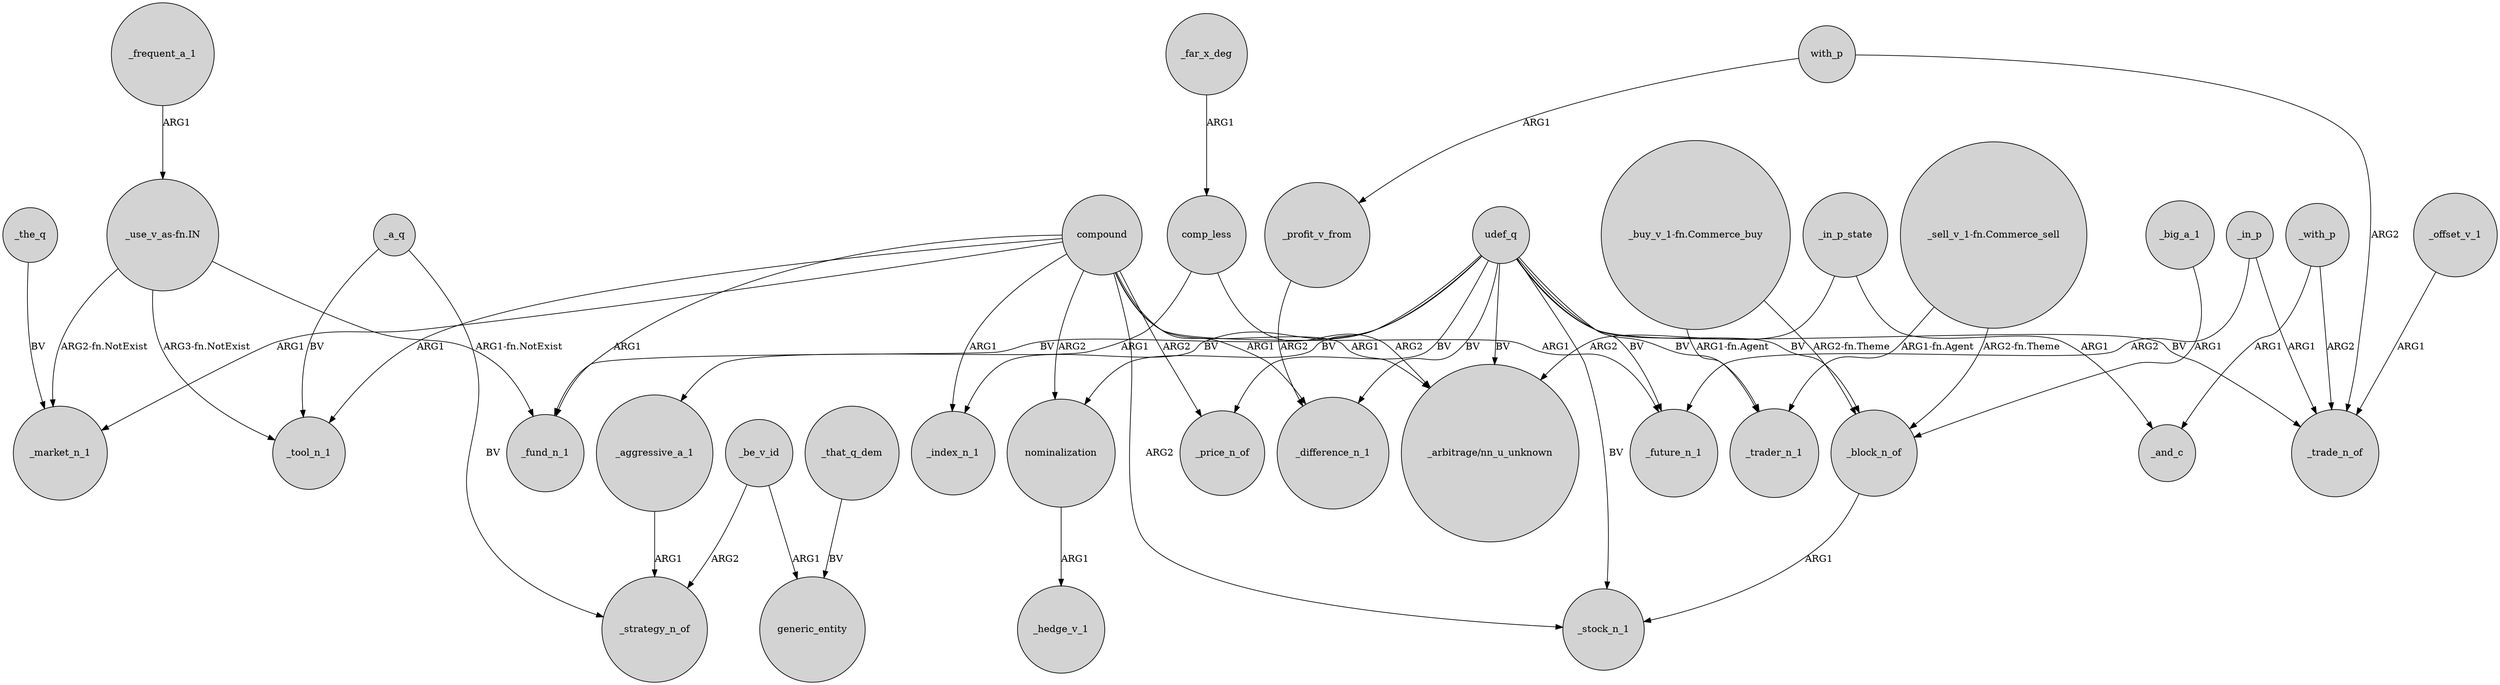 digraph {
	node [shape=circle style=filled]
	with_p -> _profit_v_from [label=ARG1]
	udef_q -> _block_n_of [label=BV]
	comp_less -> _aggressive_a_1 [label=ARG1]
	udef_q -> _trade_n_of [label=BV]
	"_sell_v_1-fn.Commerce_sell" -> _block_n_of [label="ARG2-fn.Theme"]
	compound -> _price_n_of [label=ARG2]
	"_use_v_as-fn.IN" -> _market_n_1 [label="ARG2-fn.NotExist"]
	compound -> _future_n_1 [label=ARG1]
	_in_p_state -> _and_c [label=ARG1]
	"_buy_v_1-fn.Commerce_buy" -> _trader_n_1 [label="ARG1-fn.Agent"]
	udef_q -> _price_n_of [label=BV]
	_that_q_dem -> generic_entity [label=BV]
	udef_q -> _trader_n_1 [label=BV]
	_in_p -> _trade_n_of [label=ARG1]
	_in_p -> _future_n_1 [label=ARG2]
	_be_v_id -> _strategy_n_of [label=ARG2]
	compound -> nominalization [label=ARG2]
	_be_v_id -> generic_entity [label=ARG1]
	_aggressive_a_1 -> _strategy_n_of [label=ARG1]
	udef_q -> _index_n_1 [label=BV]
	_in_p_state -> "_arbitrage/nn_u_unknown" [label=ARG2]
	compound -> _stock_n_1 [label=ARG2]
	_a_q -> _tool_n_1 [label=BV]
	_big_a_1 -> _block_n_of [label=ARG1]
	udef_q -> _stock_n_1 [label=BV]
	_block_n_of -> _stock_n_1 [label=ARG1]
	udef_q -> "_arbitrage/nn_u_unknown" [label=BV]
	"_buy_v_1-fn.Commerce_buy" -> _block_n_of [label="ARG2-fn.Theme"]
	_with_p -> _trade_n_of [label=ARG2]
	compound -> "_arbitrage/nn_u_unknown" [label=ARG1]
	udef_q -> _future_n_1 [label=BV]
	_frequent_a_1 -> "_use_v_as-fn.IN" [label=ARG1]
	_offset_v_1 -> _trade_n_of [label=ARG1]
	udef_q -> _fund_n_1 [label=BV]
	udef_q -> nominalization [label=BV]
	comp_less -> "_arbitrage/nn_u_unknown" [label=ARG2]
	_a_q -> _strategy_n_of [label=BV]
	compound -> _difference_n_1 [label=ARG1]
	"_use_v_as-fn.IN" -> _tool_n_1 [label="ARG3-fn.NotExist"]
	nominalization -> _hedge_v_1 [label=ARG1]
	"_sell_v_1-fn.Commerce_sell" -> _trader_n_1 [label="ARG1-fn.Agent"]
	_far_x_deg -> comp_less [label=ARG1]
	with_p -> _trade_n_of [label=ARG2]
	_profit_v_from -> _difference_n_1 [label=ARG2]
	compound -> _market_n_1 [label=ARG1]
	udef_q -> _difference_n_1 [label=BV]
	"_use_v_as-fn.IN" -> _fund_n_1 [label="ARG1-fn.NotExist"]
	_with_p -> _and_c [label=ARG1]
	_the_q -> _market_n_1 [label=BV]
	compound -> _tool_n_1 [label=ARG1]
	compound -> _fund_n_1 [label=ARG1]
	compound -> _index_n_1 [label=ARG1]
}
